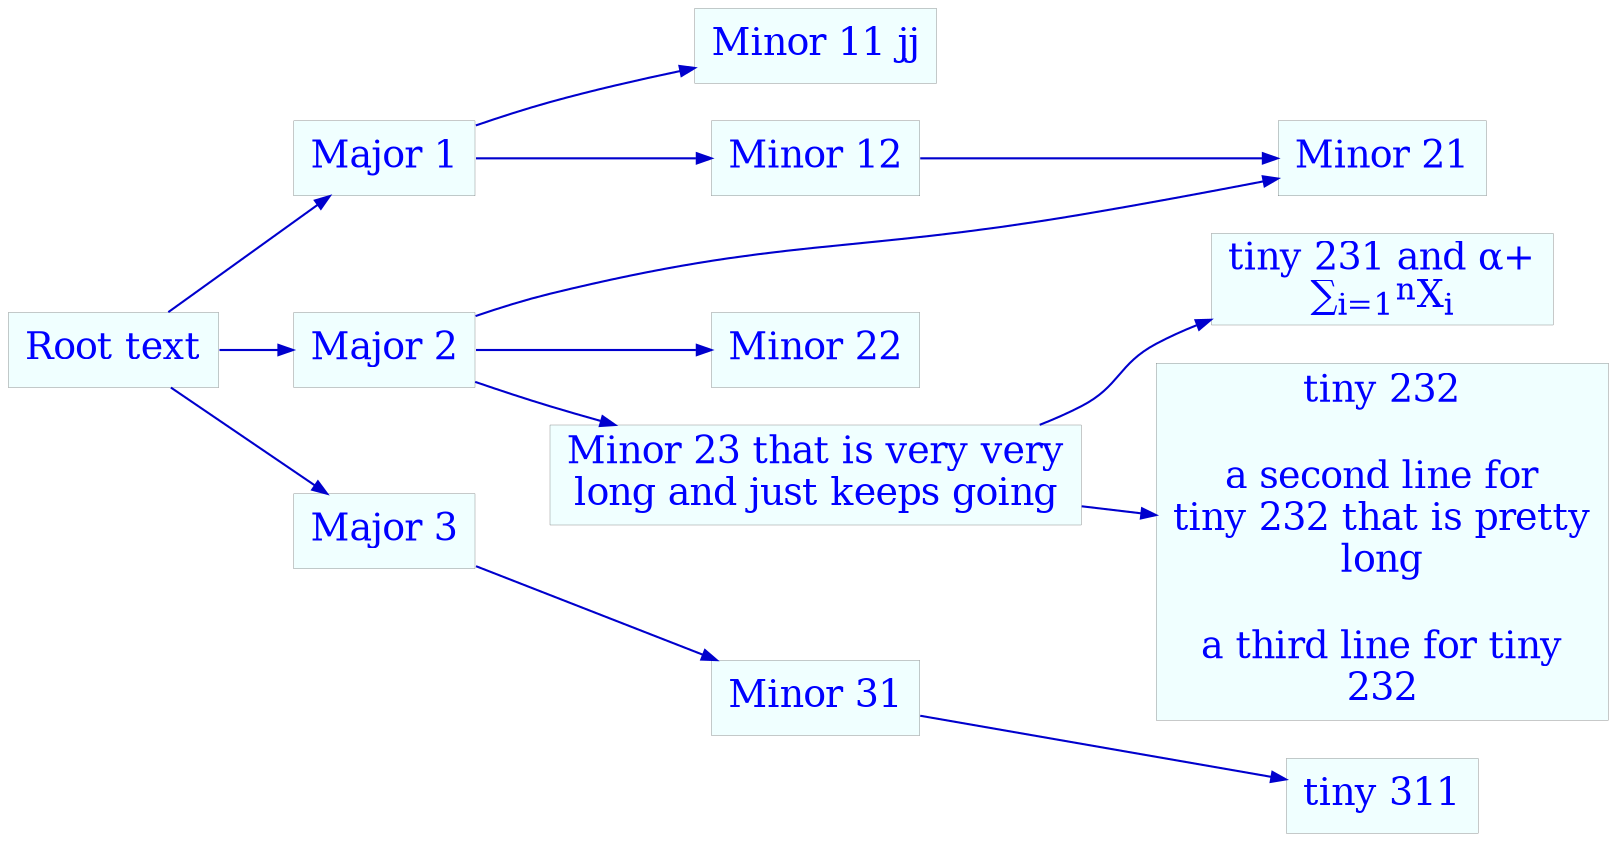 digraph {
    rankdir =LR;
    node [style=filled, shape=box, fontname="Times-Roman", fontsize=18, fontcolor=blue, fillcolor=azure, penwidth=0.1];
    edge [color=blue3, arrowsize=0.7];
    R[label="Root text"]
n1[label=<Major 1>]
n11[label=<Minor 11 jj>]
n12[label=<Minor 12>]
n2[label=<Major 2>]
n21[label=<Minor 21>]
n22[label=<Minor 22>]
n23[label=<Minor 23 that is very very<br></br>long and just keeps going>]
n231[label=<tiny 231 and &#945;+<br></br>&#8721;<sub>i=1</sub><sup>n</sup>X<sub>i</sub>>]
n232[label=<tiny 232<br></br><br></br>a second line for<br></br>tiny 232 that is pretty<br></br>long<br></br><br></br>a third line for tiny<br></br>232>]
n3[label=<Major 3>]
n31[label=<Minor 31>]
n311[label=<tiny 311>]
R -> {n1, n2, n3}
n1 -> {n11, n12}
n2 -> {n21, n22, n23}
n23 -> {n231, n232}
n3 -> {n31}
n31 -> {n311}
n12 -> n21
}
